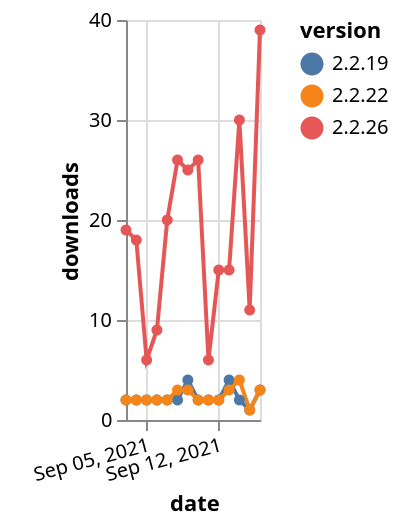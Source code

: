 {"$schema": "https://vega.github.io/schema/vega-lite/v5.json", "description": "A simple bar chart with embedded data.", "data": {"values": [{"date": "2021-09-03", "total": 1165, "delta": 2, "version": "2.2.19"}, {"date": "2021-09-04", "total": 1167, "delta": 2, "version": "2.2.19"}, {"date": "2021-09-05", "total": 1169, "delta": 2, "version": "2.2.19"}, {"date": "2021-09-06", "total": 1171, "delta": 2, "version": "2.2.19"}, {"date": "2021-09-07", "total": 1173, "delta": 2, "version": "2.2.19"}, {"date": "2021-09-08", "total": 1175, "delta": 2, "version": "2.2.19"}, {"date": "2021-09-09", "total": 1179, "delta": 4, "version": "2.2.19"}, {"date": "2021-09-10", "total": 1181, "delta": 2, "version": "2.2.19"}, {"date": "2021-09-11", "total": 1183, "delta": 2, "version": "2.2.19"}, {"date": "2021-09-12", "total": 1185, "delta": 2, "version": "2.2.19"}, {"date": "2021-09-13", "total": 1189, "delta": 4, "version": "2.2.19"}, {"date": "2021-09-14", "total": 1191, "delta": 2, "version": "2.2.19"}, {"date": "2021-09-15", "total": 1192, "delta": 1, "version": "2.2.19"}, {"date": "2021-09-16", "total": 1195, "delta": 3, "version": "2.2.19"}, {"date": "2021-09-03", "total": 12158, "delta": 2, "version": "2.2.22"}, {"date": "2021-09-04", "total": 12160, "delta": 2, "version": "2.2.22"}, {"date": "2021-09-05", "total": 12162, "delta": 2, "version": "2.2.22"}, {"date": "2021-09-06", "total": 12164, "delta": 2, "version": "2.2.22"}, {"date": "2021-09-07", "total": 12166, "delta": 2, "version": "2.2.22"}, {"date": "2021-09-08", "total": 12169, "delta": 3, "version": "2.2.22"}, {"date": "2021-09-09", "total": 12172, "delta": 3, "version": "2.2.22"}, {"date": "2021-09-10", "total": 12174, "delta": 2, "version": "2.2.22"}, {"date": "2021-09-11", "total": 12176, "delta": 2, "version": "2.2.22"}, {"date": "2021-09-12", "total": 12178, "delta": 2, "version": "2.2.22"}, {"date": "2021-09-13", "total": 12181, "delta": 3, "version": "2.2.22"}, {"date": "2021-09-14", "total": 12185, "delta": 4, "version": "2.2.22"}, {"date": "2021-09-15", "total": 12186, "delta": 1, "version": "2.2.22"}, {"date": "2021-09-16", "total": 12189, "delta": 3, "version": "2.2.22"}, {"date": "2021-09-03", "total": 19777, "delta": 19, "version": "2.2.26"}, {"date": "2021-09-04", "total": 19795, "delta": 18, "version": "2.2.26"}, {"date": "2021-09-05", "total": 19801, "delta": 6, "version": "2.2.26"}, {"date": "2021-09-06", "total": 19810, "delta": 9, "version": "2.2.26"}, {"date": "2021-09-07", "total": 19830, "delta": 20, "version": "2.2.26"}, {"date": "2021-09-08", "total": 19856, "delta": 26, "version": "2.2.26"}, {"date": "2021-09-09", "total": 19881, "delta": 25, "version": "2.2.26"}, {"date": "2021-09-10", "total": 19907, "delta": 26, "version": "2.2.26"}, {"date": "2021-09-11", "total": 19913, "delta": 6, "version": "2.2.26"}, {"date": "2021-09-12", "total": 19928, "delta": 15, "version": "2.2.26"}, {"date": "2021-09-13", "total": 19943, "delta": 15, "version": "2.2.26"}, {"date": "2021-09-14", "total": 19973, "delta": 30, "version": "2.2.26"}, {"date": "2021-09-15", "total": 19984, "delta": 11, "version": "2.2.26"}, {"date": "2021-09-16", "total": 20023, "delta": 39, "version": "2.2.26"}]}, "width": "container", "mark": {"type": "line", "point": {"filled": true}}, "encoding": {"x": {"field": "date", "type": "temporal", "timeUnit": "yearmonthdate", "title": "date", "axis": {"labelAngle": -15}}, "y": {"field": "delta", "type": "quantitative", "title": "downloads"}, "color": {"field": "version", "type": "nominal"}, "tooltip": {"field": "delta"}}}
